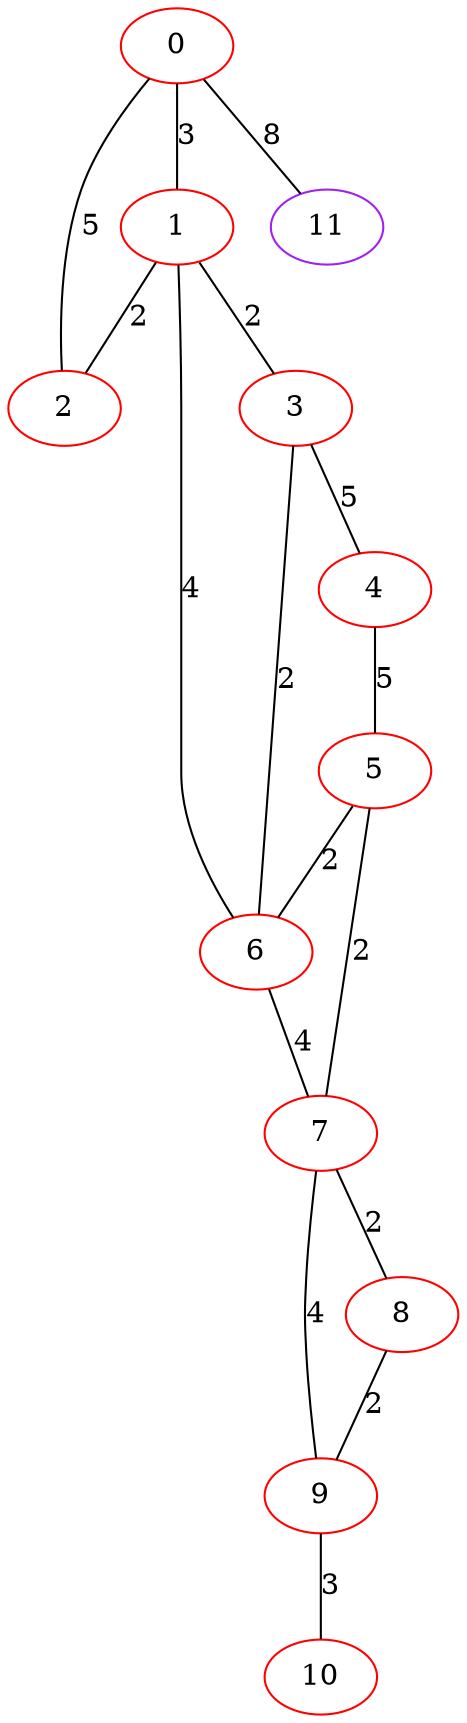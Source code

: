 graph "" {
0 [color=red, weight=1];
1 [color=red, weight=1];
2 [color=red, weight=1];
3 [color=red, weight=1];
4 [color=red, weight=1];
5 [color=red, weight=1];
6 [color=red, weight=1];
7 [color=red, weight=1];
8 [color=red, weight=1];
9 [color=red, weight=1];
10 [color=red, weight=1];
11 [color=purple, weight=4];
0 -- 1  [key=0, label=3];
0 -- 2  [key=0, label=5];
0 -- 11  [key=0, label=8];
1 -- 2  [key=0, label=2];
1 -- 3  [key=0, label=2];
1 -- 6  [key=0, label=4];
3 -- 4  [key=0, label=5];
3 -- 6  [key=0, label=2];
4 -- 5  [key=0, label=5];
5 -- 6  [key=0, label=2];
5 -- 7  [key=0, label=2];
6 -- 7  [key=0, label=4];
7 -- 8  [key=0, label=2];
7 -- 9  [key=0, label=4];
8 -- 9  [key=0, label=2];
9 -- 10  [key=0, label=3];
}
